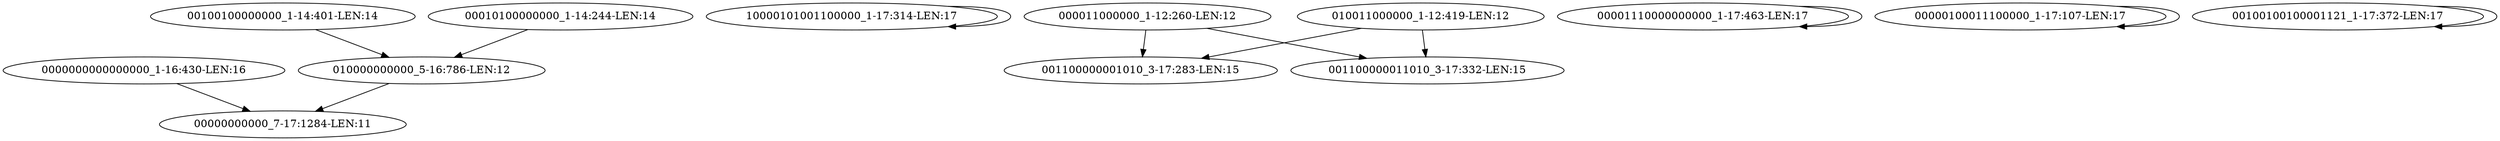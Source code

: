 digraph G {
    "0000000000000000_1-16:430-LEN:16" -> "00000000000_7-17:1284-LEN:11";
    "10000101001100000_1-17:314-LEN:17" -> "10000101001100000_1-17:314-LEN:17";
    "00100100000000_1-14:401-LEN:14" -> "010000000000_5-16:786-LEN:12";
    "000011000000_1-12:260-LEN:12" -> "001100000001010_3-17:283-LEN:15";
    "000011000000_1-12:260-LEN:12" -> "001100000011010_3-17:332-LEN:15";
    "00001110000000000_1-17:463-LEN:17" -> "00001110000000000_1-17:463-LEN:17";
    "00000100011100000_1-17:107-LEN:17" -> "00000100011100000_1-17:107-LEN:17";
    "00100100100001121_1-17:372-LEN:17" -> "00100100100001121_1-17:372-LEN:17";
    "010000000000_5-16:786-LEN:12" -> "00000000000_7-17:1284-LEN:11";
    "00010100000000_1-14:244-LEN:14" -> "010000000000_5-16:786-LEN:12";
    "010011000000_1-12:419-LEN:12" -> "001100000001010_3-17:283-LEN:15";
    "010011000000_1-12:419-LEN:12" -> "001100000011010_3-17:332-LEN:15";
}
